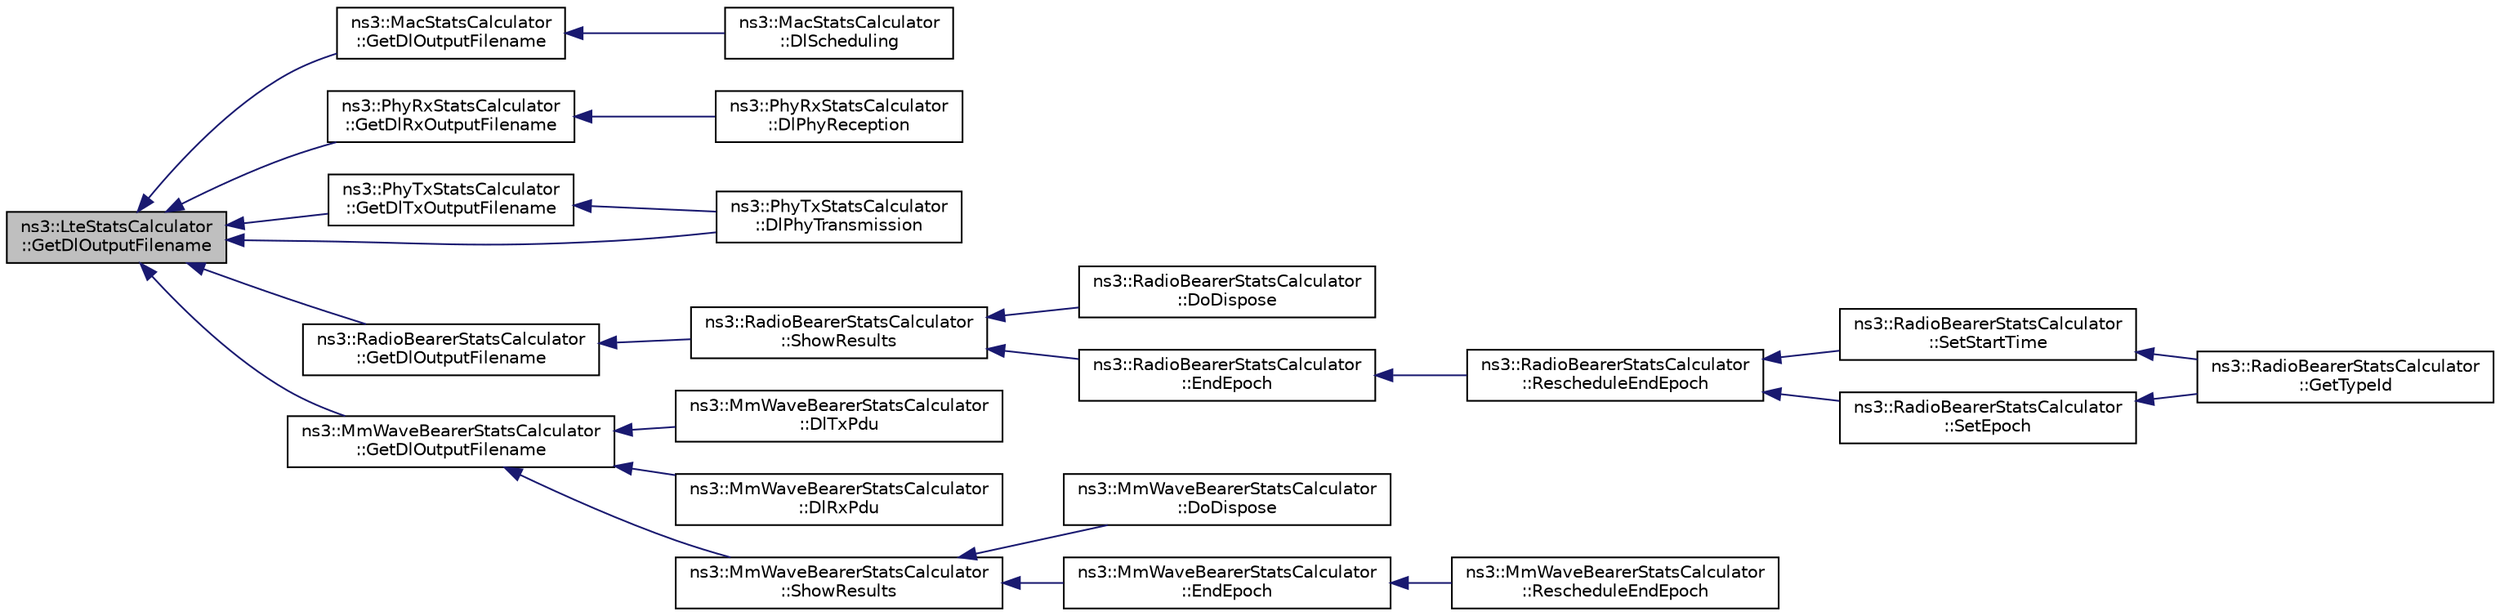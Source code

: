 digraph "ns3::LteStatsCalculator::GetDlOutputFilename"
{
  edge [fontname="Helvetica",fontsize="10",labelfontname="Helvetica",labelfontsize="10"];
  node [fontname="Helvetica",fontsize="10",shape=record];
  rankdir="LR";
  Node1 [label="ns3::LteStatsCalculator\l::GetDlOutputFilename",height=0.2,width=0.4,color="black", fillcolor="grey75", style="filled", fontcolor="black"];
  Node1 -> Node2 [dir="back",color="midnightblue",fontsize="10",style="solid"];
  Node2 [label="ns3::MacStatsCalculator\l::GetDlOutputFilename",height=0.2,width=0.4,color="black", fillcolor="white", style="filled",URL="$dc/da6/classns3_1_1MacStatsCalculator.html#a2034e7b21fcc1343f62b2affbbfa0334"];
  Node2 -> Node3 [dir="back",color="midnightblue",fontsize="10",style="solid"];
  Node3 [label="ns3::MacStatsCalculator\l::DlScheduling",height=0.2,width=0.4,color="black", fillcolor="white", style="filled",URL="$dc/da6/classns3_1_1MacStatsCalculator.html#acfbe2e6288517a685fee4b4bd708ebf6"];
  Node1 -> Node4 [dir="back",color="midnightblue",fontsize="10",style="solid"];
  Node4 [label="ns3::PhyRxStatsCalculator\l::GetDlRxOutputFilename",height=0.2,width=0.4,color="black", fillcolor="white", style="filled",URL="$d9/dcf/classns3_1_1PhyRxStatsCalculator.html#a9b30d6bef15b40b7402eb559de719e2b"];
  Node4 -> Node5 [dir="back",color="midnightblue",fontsize="10",style="solid"];
  Node5 [label="ns3::PhyRxStatsCalculator\l::DlPhyReception",height=0.2,width=0.4,color="black", fillcolor="white", style="filled",URL="$d9/dcf/classns3_1_1PhyRxStatsCalculator.html#a9c7d65b5514b0a4ba50ccae49f3f48e6"];
  Node1 -> Node6 [dir="back",color="midnightblue",fontsize="10",style="solid"];
  Node6 [label="ns3::PhyTxStatsCalculator\l::GetDlTxOutputFilename",height=0.2,width=0.4,color="black", fillcolor="white", style="filled",URL="$d7/d44/classns3_1_1PhyTxStatsCalculator.html#ae0526cc38231c19c53cb3ca6141aa99d"];
  Node6 -> Node7 [dir="back",color="midnightblue",fontsize="10",style="solid"];
  Node7 [label="ns3::PhyTxStatsCalculator\l::DlPhyTransmission",height=0.2,width=0.4,color="black", fillcolor="white", style="filled",URL="$d7/d44/classns3_1_1PhyTxStatsCalculator.html#a8790d9b7bd878ba60471f56e0c892471"];
  Node1 -> Node7 [dir="back",color="midnightblue",fontsize="10",style="solid"];
  Node1 -> Node8 [dir="back",color="midnightblue",fontsize="10",style="solid"];
  Node8 [label="ns3::RadioBearerStatsCalculator\l::GetDlOutputFilename",height=0.2,width=0.4,color="black", fillcolor="white", style="filled",URL="$da/d14/classns3_1_1RadioBearerStatsCalculator.html#a9260f28ff1641f347b8dcabed66160f3"];
  Node8 -> Node9 [dir="back",color="midnightblue",fontsize="10",style="solid"];
  Node9 [label="ns3::RadioBearerStatsCalculator\l::ShowResults",height=0.2,width=0.4,color="black", fillcolor="white", style="filled",URL="$da/d14/classns3_1_1RadioBearerStatsCalculator.html#a78157d45a5b8dd3a1b054c72ea35442c"];
  Node9 -> Node10 [dir="back",color="midnightblue",fontsize="10",style="solid"];
  Node10 [label="ns3::RadioBearerStatsCalculator\l::DoDispose",height=0.2,width=0.4,color="black", fillcolor="white", style="filled",URL="$da/d14/classns3_1_1RadioBearerStatsCalculator.html#a2640e8d96236a185e669ac795bc2c132"];
  Node9 -> Node11 [dir="back",color="midnightblue",fontsize="10",style="solid"];
  Node11 [label="ns3::RadioBearerStatsCalculator\l::EndEpoch",height=0.2,width=0.4,color="black", fillcolor="white", style="filled",URL="$da/d14/classns3_1_1RadioBearerStatsCalculator.html#a2dc0a214122722f1a58c44492f565b47"];
  Node11 -> Node12 [dir="back",color="midnightblue",fontsize="10",style="solid"];
  Node12 [label="ns3::RadioBearerStatsCalculator\l::RescheduleEndEpoch",height=0.2,width=0.4,color="black", fillcolor="white", style="filled",URL="$da/d14/classns3_1_1RadioBearerStatsCalculator.html#a1c0896f7d48a7b0d342c87f1755ffd68"];
  Node12 -> Node13 [dir="back",color="midnightblue",fontsize="10",style="solid"];
  Node13 [label="ns3::RadioBearerStatsCalculator\l::SetStartTime",height=0.2,width=0.4,color="black", fillcolor="white", style="filled",URL="$da/d14/classns3_1_1RadioBearerStatsCalculator.html#aa2eddec79377156e7653f9d5be97d10e"];
  Node13 -> Node14 [dir="back",color="midnightblue",fontsize="10",style="solid"];
  Node14 [label="ns3::RadioBearerStatsCalculator\l::GetTypeId",height=0.2,width=0.4,color="black", fillcolor="white", style="filled",URL="$da/d14/classns3_1_1RadioBearerStatsCalculator.html#a2aacc2d4dcc4377e3a96e0891d867b60"];
  Node12 -> Node15 [dir="back",color="midnightblue",fontsize="10",style="solid"];
  Node15 [label="ns3::RadioBearerStatsCalculator\l::SetEpoch",height=0.2,width=0.4,color="black", fillcolor="white", style="filled",URL="$da/d14/classns3_1_1RadioBearerStatsCalculator.html#afe72ec59fb25163dad6c3b47abcb0a32"];
  Node15 -> Node14 [dir="back",color="midnightblue",fontsize="10",style="solid"];
  Node1 -> Node16 [dir="back",color="midnightblue",fontsize="10",style="solid"];
  Node16 [label="ns3::MmWaveBearerStatsCalculator\l::GetDlOutputFilename",height=0.2,width=0.4,color="black", fillcolor="white", style="filled",URL="$d2/d8f/classns3_1_1MmWaveBearerStatsCalculator.html#a9649a3b1ab4040cd1492d4e95c0117b4"];
  Node16 -> Node17 [dir="back",color="midnightblue",fontsize="10",style="solid"];
  Node17 [label="ns3::MmWaveBearerStatsCalculator\l::DlTxPdu",height=0.2,width=0.4,color="black", fillcolor="white", style="filled",URL="$d2/d8f/classns3_1_1MmWaveBearerStatsCalculator.html#a88d5ccde3f5dc1c684d846fc875bd1dc"];
  Node16 -> Node18 [dir="back",color="midnightblue",fontsize="10",style="solid"];
  Node18 [label="ns3::MmWaveBearerStatsCalculator\l::DlRxPdu",height=0.2,width=0.4,color="black", fillcolor="white", style="filled",URL="$d2/d8f/classns3_1_1MmWaveBearerStatsCalculator.html#a794afdcf9dc1ca0d2f311a5424254b0d"];
  Node16 -> Node19 [dir="back",color="midnightblue",fontsize="10",style="solid"];
  Node19 [label="ns3::MmWaveBearerStatsCalculator\l::ShowResults",height=0.2,width=0.4,color="black", fillcolor="white", style="filled",URL="$d2/d8f/classns3_1_1MmWaveBearerStatsCalculator.html#a1b1999fe817457077fe04899b9da7d0d"];
  Node19 -> Node20 [dir="back",color="midnightblue",fontsize="10",style="solid"];
  Node20 [label="ns3::MmWaveBearerStatsCalculator\l::DoDispose",height=0.2,width=0.4,color="black", fillcolor="white", style="filled",URL="$d2/d8f/classns3_1_1MmWaveBearerStatsCalculator.html#a3a26caea8bd4eb00d4ef50ae23a63e2c"];
  Node19 -> Node21 [dir="back",color="midnightblue",fontsize="10",style="solid"];
  Node21 [label="ns3::MmWaveBearerStatsCalculator\l::EndEpoch",height=0.2,width=0.4,color="black", fillcolor="white", style="filled",URL="$d2/d8f/classns3_1_1MmWaveBearerStatsCalculator.html#a5c4b1641a639b3d70f7207e0fe5ea1aa"];
  Node21 -> Node22 [dir="back",color="midnightblue",fontsize="10",style="solid"];
  Node22 [label="ns3::MmWaveBearerStatsCalculator\l::RescheduleEndEpoch",height=0.2,width=0.4,color="black", fillcolor="white", style="filled",URL="$d2/d8f/classns3_1_1MmWaveBearerStatsCalculator.html#a56af0e70a4988b5be09694465989c769"];
}
